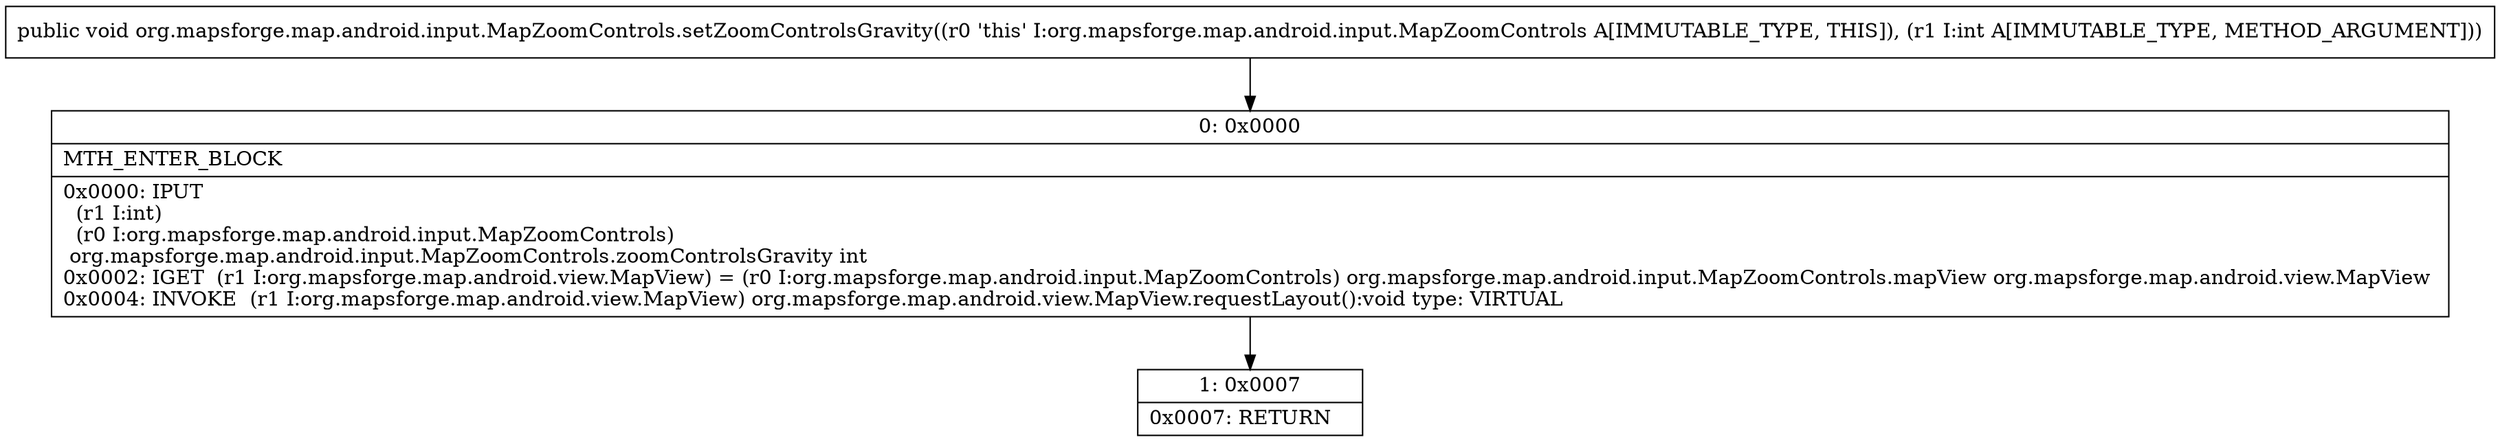 digraph "CFG fororg.mapsforge.map.android.input.MapZoomControls.setZoomControlsGravity(I)V" {
Node_0 [shape=record,label="{0\:\ 0x0000|MTH_ENTER_BLOCK\l|0x0000: IPUT  \l  (r1 I:int)\l  (r0 I:org.mapsforge.map.android.input.MapZoomControls)\l org.mapsforge.map.android.input.MapZoomControls.zoomControlsGravity int \l0x0002: IGET  (r1 I:org.mapsforge.map.android.view.MapView) = (r0 I:org.mapsforge.map.android.input.MapZoomControls) org.mapsforge.map.android.input.MapZoomControls.mapView org.mapsforge.map.android.view.MapView \l0x0004: INVOKE  (r1 I:org.mapsforge.map.android.view.MapView) org.mapsforge.map.android.view.MapView.requestLayout():void type: VIRTUAL \l}"];
Node_1 [shape=record,label="{1\:\ 0x0007|0x0007: RETURN   \l}"];
MethodNode[shape=record,label="{public void org.mapsforge.map.android.input.MapZoomControls.setZoomControlsGravity((r0 'this' I:org.mapsforge.map.android.input.MapZoomControls A[IMMUTABLE_TYPE, THIS]), (r1 I:int A[IMMUTABLE_TYPE, METHOD_ARGUMENT])) }"];
MethodNode -> Node_0;
Node_0 -> Node_1;
}

